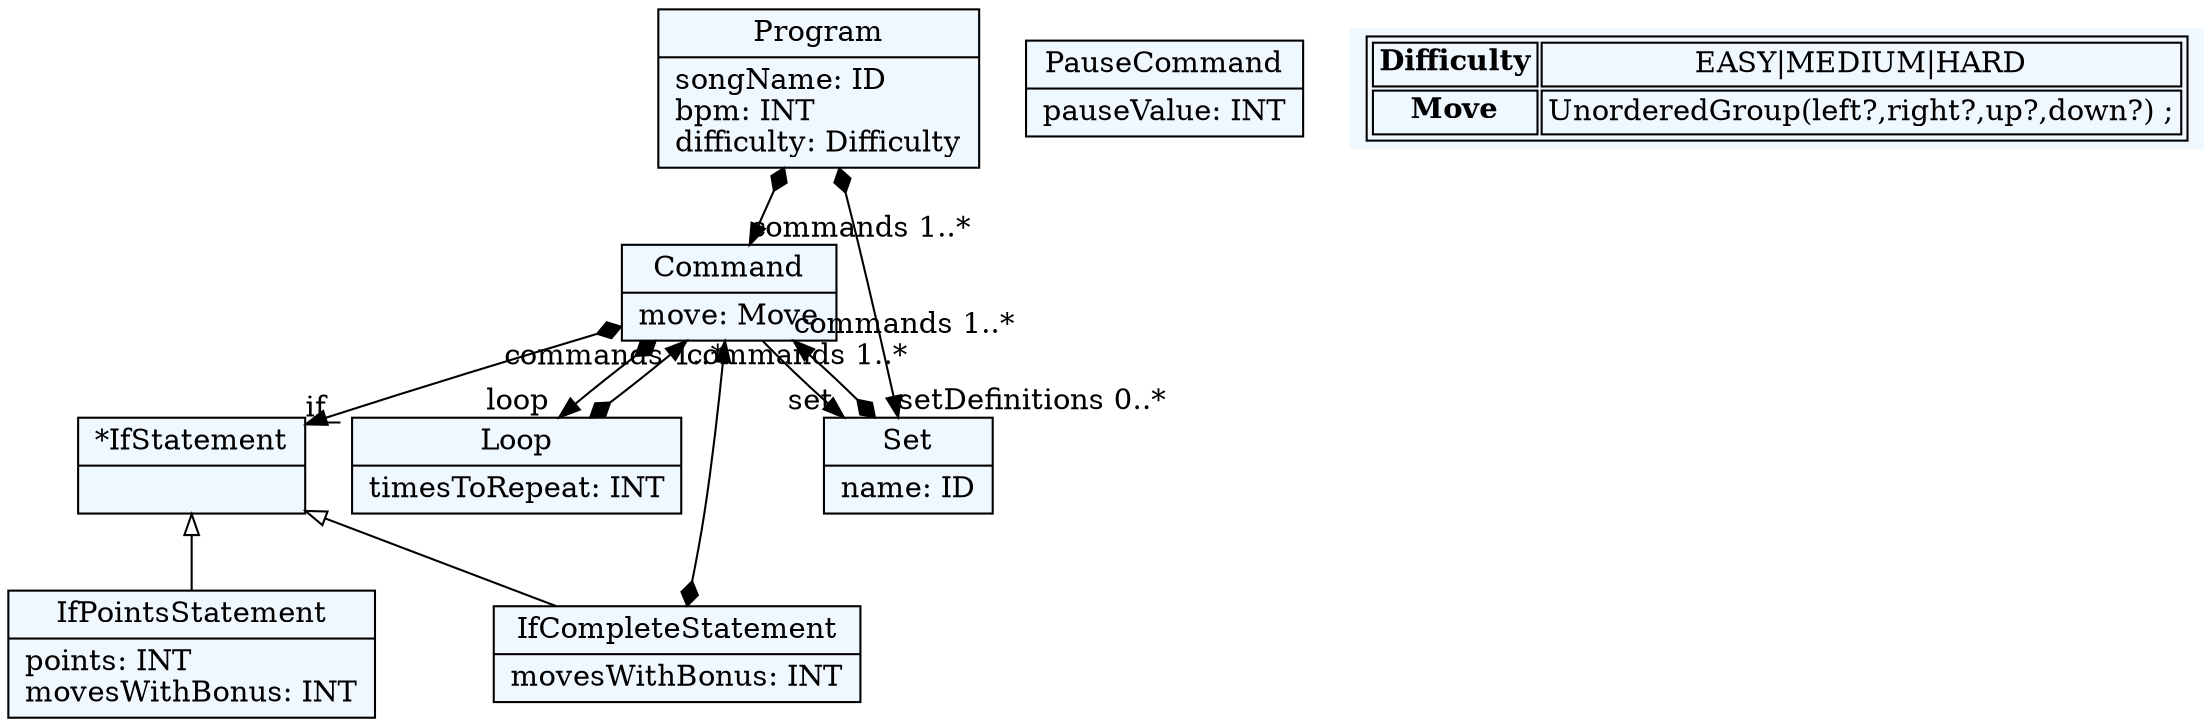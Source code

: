 
    digraph textX {
    fontname = "Bitstream Vera Sans"
    fontsize = 8
    node[
        shape=record,
        style=filled,
        fillcolor=aliceblue
    ]
    nodesep = 0.3
    edge[dir=black,arrowtail=empty]


3243129938720[ label="{Program|songName: ID\lbpm: INT\ldifficulty: Difficulty\l}"]

3243129971904[ label="{Command|move: Move\l}"]

3243129953360[ label="{*IfStatement|}"]

3243129972880[ label="{IfPointsStatement|points: INT\lmovesWithBonus: INT\l}"]

3243129966048[ label="{IfCompleteStatement|movesWithBonus: INT\l}"]

3243129942624[ label="{Loop|timesToRepeat: INT\l}"]

3243129976784[ label="{Set|name: ID\l}"]

2504110319216[ label="{PauseCommand|pauseValue: INT\l}"]


3243129938720 -> 3243129976784[arrowtail=diamond, dir=both, headlabel="setDefinitions 0..*"]
3243129938720 -> 3243129971904[arrowtail=diamond, dir=both, headlabel="commands 1..*"]
3243129971904 -> 3243129953360[arrowtail=diamond, dir=both, headlabel="if_ "]
3243129971904 -> 3243129942624[arrowtail=diamond, dir=both, headlabel="loop "]
3243129971904 -> 3243129976784[headlabel="set "]
3243129953360 -> 3243129966048 [dir=back]
3243129953360 -> 3243129972880 [dir=back]
3243129966048 -> 3243129971904[arrowtail=diamond, dir=both, headlabel="commands 1..*"]
3243129942624 -> 3243129971904[arrowtail=diamond, dir=both, headlabel="commands 1..*"]
3243129976784 -> 3243129971904[arrowtail=diamond, dir=both, headlabel="commands 1..*"]
match_rules [ shape=plaintext, label=< <table>
	<tr>
		<td><b>Difficulty</b></td><td>EASY|MEDIUM|HARD</td>
	</tr>
	<tr>
		<td><b>Move</b></td><td>UnorderedGroup(left?,right?,up?,down?) ;</td>
	</tr>
</table> >]


}
